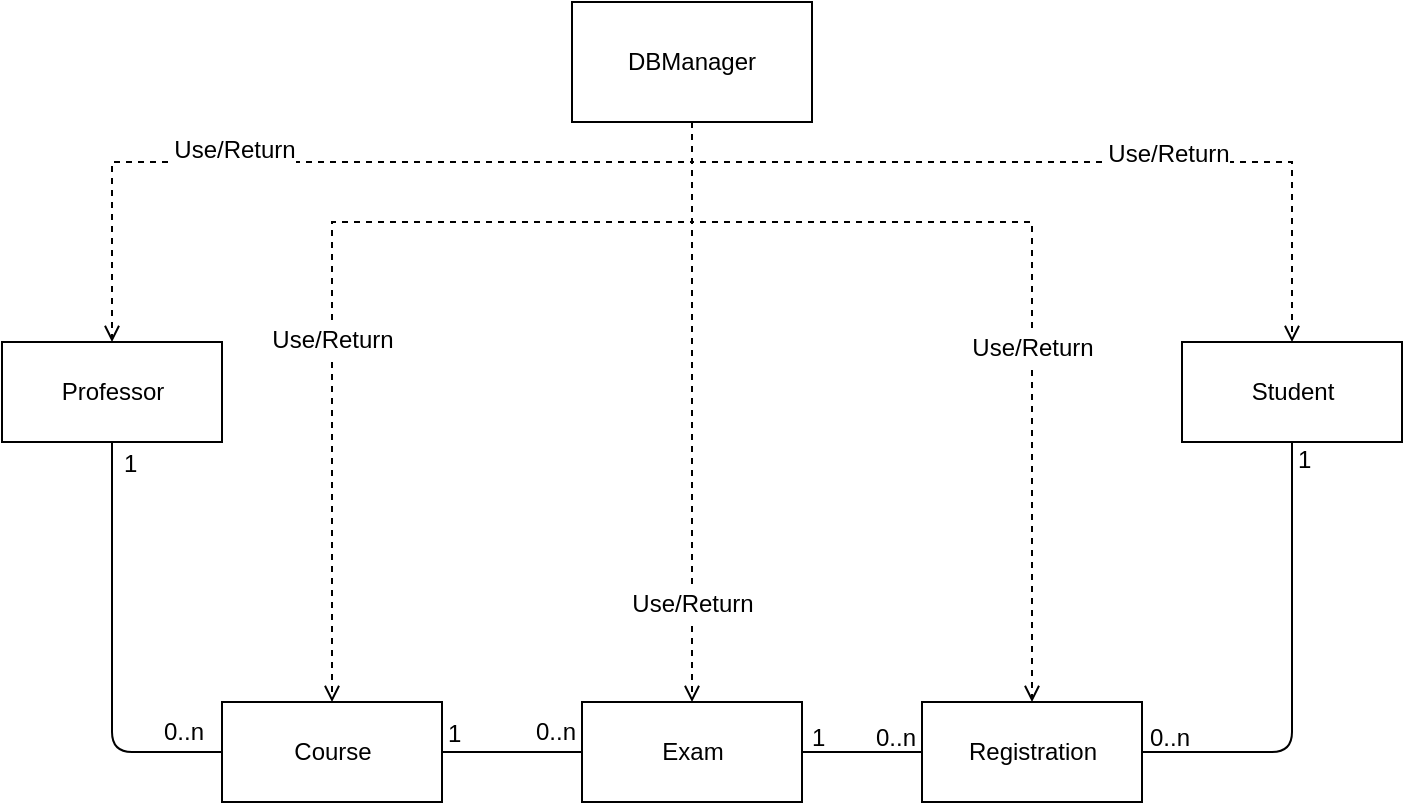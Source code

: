 <mxfile version="12.1.3" type="device" pages="1"><diagram id="_VcdsfSSuHXjH8CvjgOC" name="Page-1"><mxGraphModel dx="1088" dy="585" grid="1" gridSize="10" guides="1" tooltips="1" connect="1" arrows="1" fold="1" page="1" pageScale="1" pageWidth="1169" pageHeight="826" math="0" shadow="0"><root><mxCell id="0"/><mxCell id="1" parent="0"/><mxCell id="7fVaj0OH4hxM1ZcuURA0-1" value="&lt;div&gt;Professor&lt;/div&gt;" style="html=1;" parent="1" vertex="1"><mxGeometry x="190" y="240" width="110" height="50" as="geometry"/></mxCell><mxCell id="7fVaj0OH4hxM1ZcuURA0-2" value="Student" style="html=1;" parent="1" vertex="1"><mxGeometry x="780" y="240" width="110" height="50" as="geometry"/></mxCell><mxCell id="7fVaj0OH4hxM1ZcuURA0-4" value="Course" style="html=1;" parent="1" vertex="1"><mxGeometry x="300" y="420" width="110" height="50" as="geometry"/></mxCell><mxCell id="7fVaj0OH4hxM1ZcuURA0-5" value="Registration" style="html=1;" parent="1" vertex="1"><mxGeometry x="650" y="420" width="110" height="50" as="geometry"/></mxCell><mxCell id="7fVaj0OH4hxM1ZcuURA0-6" value="Exam" style="html=1;" parent="1" vertex="1"><mxGeometry x="480" y="420" width="110" height="50" as="geometry"/></mxCell><mxCell id="7fVaj0OH4hxM1ZcuURA0-15" value="" style="endArrow=none;html=1;edgeStyle=orthogonalEdgeStyle;exitX=0;exitY=0.5;exitDx=0;exitDy=0;entryX=1;entryY=0.5;entryDx=0;entryDy=0;" parent="1" source="7fVaj0OH4hxM1ZcuURA0-5" target="7fVaj0OH4hxM1ZcuURA0-6" edge="1"><mxGeometry relative="1" as="geometry"><mxPoint x="268" y="500" as="sourcePoint"/><mxPoint x="268" y="450" as="targetPoint"/></mxGeometry></mxCell><mxCell id="7fVaj0OH4hxM1ZcuURA0-18" value="" style="endArrow=none;html=1;edgeStyle=orthogonalEdgeStyle;entryX=1;entryY=0.5;entryDx=0;entryDy=0;exitX=0.5;exitY=1;exitDx=0;exitDy=0;" parent="1" source="7fVaj0OH4hxM1ZcuURA0-2" target="7fVaj0OH4hxM1ZcuURA0-5" edge="1"><mxGeometry relative="1" as="geometry"><mxPoint x="820" y="310" as="sourcePoint"/><mxPoint x="479" y="590" as="targetPoint"/><Array as="points"><mxPoint x="835" y="445"/></Array></mxGeometry></mxCell><mxCell id="KWFj0qxnxWH5r_G1cmFI-4" style="edgeStyle=orthogonalEdgeStyle;rounded=0;orthogonalLoop=1;jettySize=auto;html=1;dashed=1;endArrow=open;endFill=0;exitX=0.5;exitY=1;exitDx=0;exitDy=0;" parent="1" source="KWFj0qxnxWH5r_G1cmFI-2" target="7fVaj0OH4hxM1ZcuURA0-6" edge="1"><mxGeometry relative="1" as="geometry"><mxPoint x="640" y="170" as="sourcePoint"/></mxGeometry></mxCell><mxCell id="KWFj0qxnxWH5r_G1cmFI-6" value="&lt;div&gt;Use/Return&lt;/div&gt;" style="text;html=1;resizable=0;points=[];align=center;verticalAlign=middle;labelBackgroundColor=#ffffff;" parent="KWFj0qxnxWH5r_G1cmFI-4" vertex="1" connectable="0"><mxGeometry x="0.25" y="-1" relative="1" as="geometry"><mxPoint x="1" y="59" as="offset"/></mxGeometry></mxCell><mxCell id="KWFj0qxnxWH5r_G1cmFI-2" value="DBManager" style="rounded=0;whiteSpace=wrap;html=1;" parent="1" vertex="1"><mxGeometry x="475" y="70" width="120" height="60" as="geometry"/></mxCell><mxCell id="KWFj0qxnxWH5r_G1cmFI-9" style="edgeStyle=orthogonalEdgeStyle;rounded=0;orthogonalLoop=1;jettySize=auto;html=1;dashed=1;endArrow=open;endFill=0;exitX=0.5;exitY=1;exitDx=0;exitDy=0;entryX=0.5;entryY=0;entryDx=0;entryDy=0;" parent="1" source="KWFj0qxnxWH5r_G1cmFI-2" target="7fVaj0OH4hxM1ZcuURA0-5" edge="1"><mxGeometry relative="1" as="geometry"><mxPoint x="545" y="140" as="sourcePoint"/><mxPoint x="545" y="260" as="targetPoint"/><Array as="points"><mxPoint x="535" y="180"/><mxPoint x="705" y="180"/></Array></mxGeometry></mxCell><mxCell id="KWFj0qxnxWH5r_G1cmFI-10" value="&lt;div&gt;Use/Return&lt;/div&gt;" style="text;html=1;resizable=0;points=[];align=center;verticalAlign=middle;labelBackgroundColor=#ffffff;" parent="KWFj0qxnxWH5r_G1cmFI-9" vertex="1" connectable="0"><mxGeometry x="0.25" y="-1" relative="1" as="geometry"><mxPoint x="1" y="-5" as="offset"/></mxGeometry></mxCell><mxCell id="KWFj0qxnxWH5r_G1cmFI-11" style="edgeStyle=orthogonalEdgeStyle;rounded=0;orthogonalLoop=1;jettySize=auto;html=1;dashed=1;endArrow=open;endFill=0;exitX=0.5;exitY=1;exitDx=0;exitDy=0;entryX=0.5;entryY=0;entryDx=0;entryDy=0;" parent="1" source="KWFj0qxnxWH5r_G1cmFI-2" target="7fVaj0OH4hxM1ZcuURA0-2" edge="1"><mxGeometry relative="1" as="geometry"><mxPoint x="545" y="140" as="sourcePoint"/><mxPoint x="765" y="260" as="targetPoint"/><Array as="points"><mxPoint x="535" y="150"/><mxPoint x="835" y="150"/></Array></mxGeometry></mxCell><mxCell id="KWFj0qxnxWH5r_G1cmFI-12" value="&lt;div&gt;Use/Return&lt;/div&gt;" style="text;html=1;resizable=0;points=[];align=center;verticalAlign=middle;labelBackgroundColor=#ffffff;" parent="KWFj0qxnxWH5r_G1cmFI-11" vertex="1" connectable="0"><mxGeometry x="0.25" y="-1" relative="1" as="geometry"><mxPoint x="1" y="-5" as="offset"/></mxGeometry></mxCell><mxCell id="KWFj0qxnxWH5r_G1cmFI-14" style="edgeStyle=orthogonalEdgeStyle;rounded=0;orthogonalLoop=1;jettySize=auto;html=1;dashed=1;endArrow=open;endFill=0;exitX=0.5;exitY=1;exitDx=0;exitDy=0;entryX=0.5;entryY=0;entryDx=0;entryDy=0;" parent="1" source="KWFj0qxnxWH5r_G1cmFI-2" target="7fVaj0OH4hxM1ZcuURA0-4" edge="1"><mxGeometry relative="1" as="geometry"><mxPoint x="545" y="140" as="sourcePoint"/><mxPoint x="765" y="260" as="targetPoint"/><Array as="points"><mxPoint x="535" y="180"/><mxPoint x="355" y="180"/></Array></mxGeometry></mxCell><mxCell id="KWFj0qxnxWH5r_G1cmFI-15" value="&lt;div&gt;Use/Return&lt;/div&gt;" style="text;html=1;resizable=0;points=[];align=center;verticalAlign=middle;labelBackgroundColor=#ffffff;" parent="KWFj0qxnxWH5r_G1cmFI-14" vertex="1" connectable="0"><mxGeometry x="0.25" y="-1" relative="1" as="geometry"><mxPoint x="1" y="-5" as="offset"/></mxGeometry></mxCell><mxCell id="KWFj0qxnxWH5r_G1cmFI-18" style="edgeStyle=orthogonalEdgeStyle;rounded=0;orthogonalLoop=1;jettySize=auto;html=1;dashed=1;endArrow=open;endFill=0;exitX=0.5;exitY=1;exitDx=0;exitDy=0;entryX=0.5;entryY=0;entryDx=0;entryDy=0;" parent="1" source="KWFj0qxnxWH5r_G1cmFI-2" target="7fVaj0OH4hxM1ZcuURA0-1" edge="1"><mxGeometry relative="1" as="geometry"><mxPoint x="545" y="140" as="sourcePoint"/><mxPoint x="965" y="260" as="targetPoint"/><Array as="points"><mxPoint x="535" y="150"/><mxPoint x="245" y="150"/></Array></mxGeometry></mxCell><mxCell id="KWFj0qxnxWH5r_G1cmFI-19" value="&lt;div&gt;Use/Return&lt;/div&gt;" style="text;html=1;resizable=0;points=[];align=center;verticalAlign=middle;labelBackgroundColor=#ffffff;" parent="KWFj0qxnxWH5r_G1cmFI-18" vertex="1" connectable="0"><mxGeometry x="0.25" y="-1" relative="1" as="geometry"><mxPoint x="1" y="-5" as="offset"/></mxGeometry></mxCell><mxCell id="KWFj0qxnxWH5r_G1cmFI-21" value="" style="endArrow=none;html=1;edgeStyle=orthogonalEdgeStyle;entryX=0.5;entryY=1;entryDx=0;entryDy=0;exitX=0;exitY=0.5;exitDx=0;exitDy=0;" parent="1" source="7fVaj0OH4hxM1ZcuURA0-4" target="7fVaj0OH4hxM1ZcuURA0-1" edge="1"><mxGeometry relative="1" as="geometry"><mxPoint x="260" y="320" as="sourcePoint"/><mxPoint x="600" y="285" as="targetPoint"/></mxGeometry></mxCell><mxCell id="KWFj0qxnxWH5r_G1cmFI-24" value="" style="endArrow=none;html=1;edgeStyle=orthogonalEdgeStyle;entryX=1;entryY=0.5;entryDx=0;entryDy=0;exitX=0;exitY=0.5;exitDx=0;exitDy=0;" parent="1" source="7fVaj0OH4hxM1ZcuURA0-6" target="7fVaj0OH4hxM1ZcuURA0-4" edge="1"><mxGeometry relative="1" as="geometry"><mxPoint x="450" y="310" as="sourcePoint"/><mxPoint x="610" y="295" as="targetPoint"/></mxGeometry></mxCell><mxCell id="bf_LZVdXbGNGWyszDQr--1" value="0..n" style="text;html=1;resizable=0;points=[];autosize=1;align=left;verticalAlign=top;spacingTop=-4;" vertex="1" parent="1"><mxGeometry x="269" y="425" width="40" height="20" as="geometry"/></mxCell><mxCell id="bf_LZVdXbGNGWyszDQr--2" value="1" style="text;html=1;resizable=0;points=[];autosize=1;align=left;verticalAlign=top;spacingTop=-4;" vertex="1" parent="1"><mxGeometry x="249" y="291" width="20" height="20" as="geometry"/></mxCell><mxCell id="bf_LZVdXbGNGWyszDQr--4" value="0..n" style="text;html=1;resizable=0;points=[];autosize=1;align=left;verticalAlign=top;spacingTop=-4;" vertex="1" parent="1"><mxGeometry x="455" y="425" width="40" height="20" as="geometry"/></mxCell><mxCell id="bf_LZVdXbGNGWyszDQr--5" value="1" style="text;html=1;resizable=0;points=[];autosize=1;align=left;verticalAlign=top;spacingTop=-4;" vertex="1" parent="1"><mxGeometry x="411" y="426" width="20" height="20" as="geometry"/></mxCell><mxCell id="bf_LZVdXbGNGWyszDQr--6" value="1" style="text;html=1;resizable=0;points=[];autosize=1;align=left;verticalAlign=top;spacingTop=-4;" vertex="1" parent="1"><mxGeometry x="593" y="428" width="20" height="20" as="geometry"/></mxCell><mxCell id="bf_LZVdXbGNGWyszDQr--7" value="0..n" style="text;html=1;resizable=0;points=[];autosize=1;align=left;verticalAlign=top;spacingTop=-4;" vertex="1" parent="1"><mxGeometry x="625" y="428" width="40" height="20" as="geometry"/></mxCell><mxCell id="bf_LZVdXbGNGWyszDQr--8" value="1" style="text;html=1;resizable=0;points=[];autosize=1;align=left;verticalAlign=top;spacingTop=-4;" vertex="1" parent="1"><mxGeometry x="836" y="289" width="20" height="20" as="geometry"/></mxCell><mxCell id="bf_LZVdXbGNGWyszDQr--9" value="0..n" style="text;html=1;resizable=0;points=[];autosize=1;align=left;verticalAlign=top;spacingTop=-4;" vertex="1" parent="1"><mxGeometry x="762" y="428" width="40" height="20" as="geometry"/></mxCell></root></mxGraphModel></diagram></mxfile>